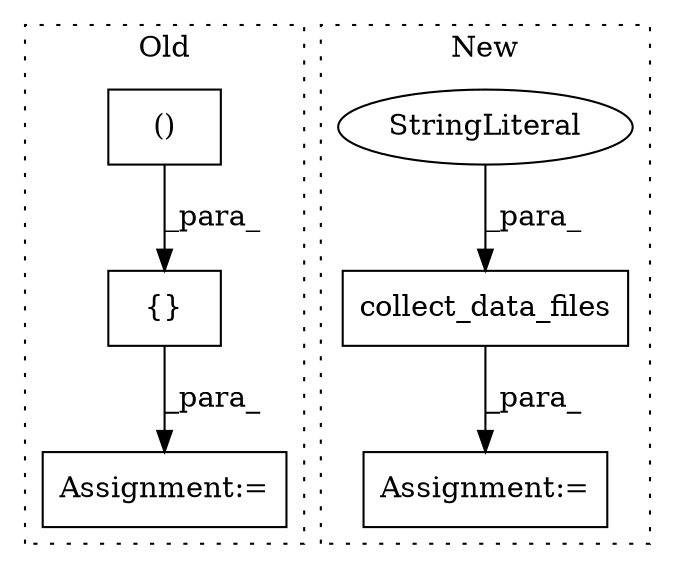 digraph G {
subgraph cluster0 {
1 [label="{}" a="4" s="369,410" l="6,2" shape="box"];
4 [label="Assignment:=" a="7" s="351" l="1" shape="box"];
6 [label="()" a="106" s="375" l="35" shape="box"];
label = "Old";
style="dotted";
}
subgraph cluster1 {
2 [label="collect_data_files" a="32" s="209,235" l="19,1" shape="box"];
3 [label="StringLiteral" a="45" s="228" l="7" shape="ellipse"];
5 [label="Assignment:=" a="7" s="208" l="1" shape="box"];
label = "New";
style="dotted";
}
1 -> 4 [label="_para_"];
2 -> 5 [label="_para_"];
3 -> 2 [label="_para_"];
6 -> 1 [label="_para_"];
}